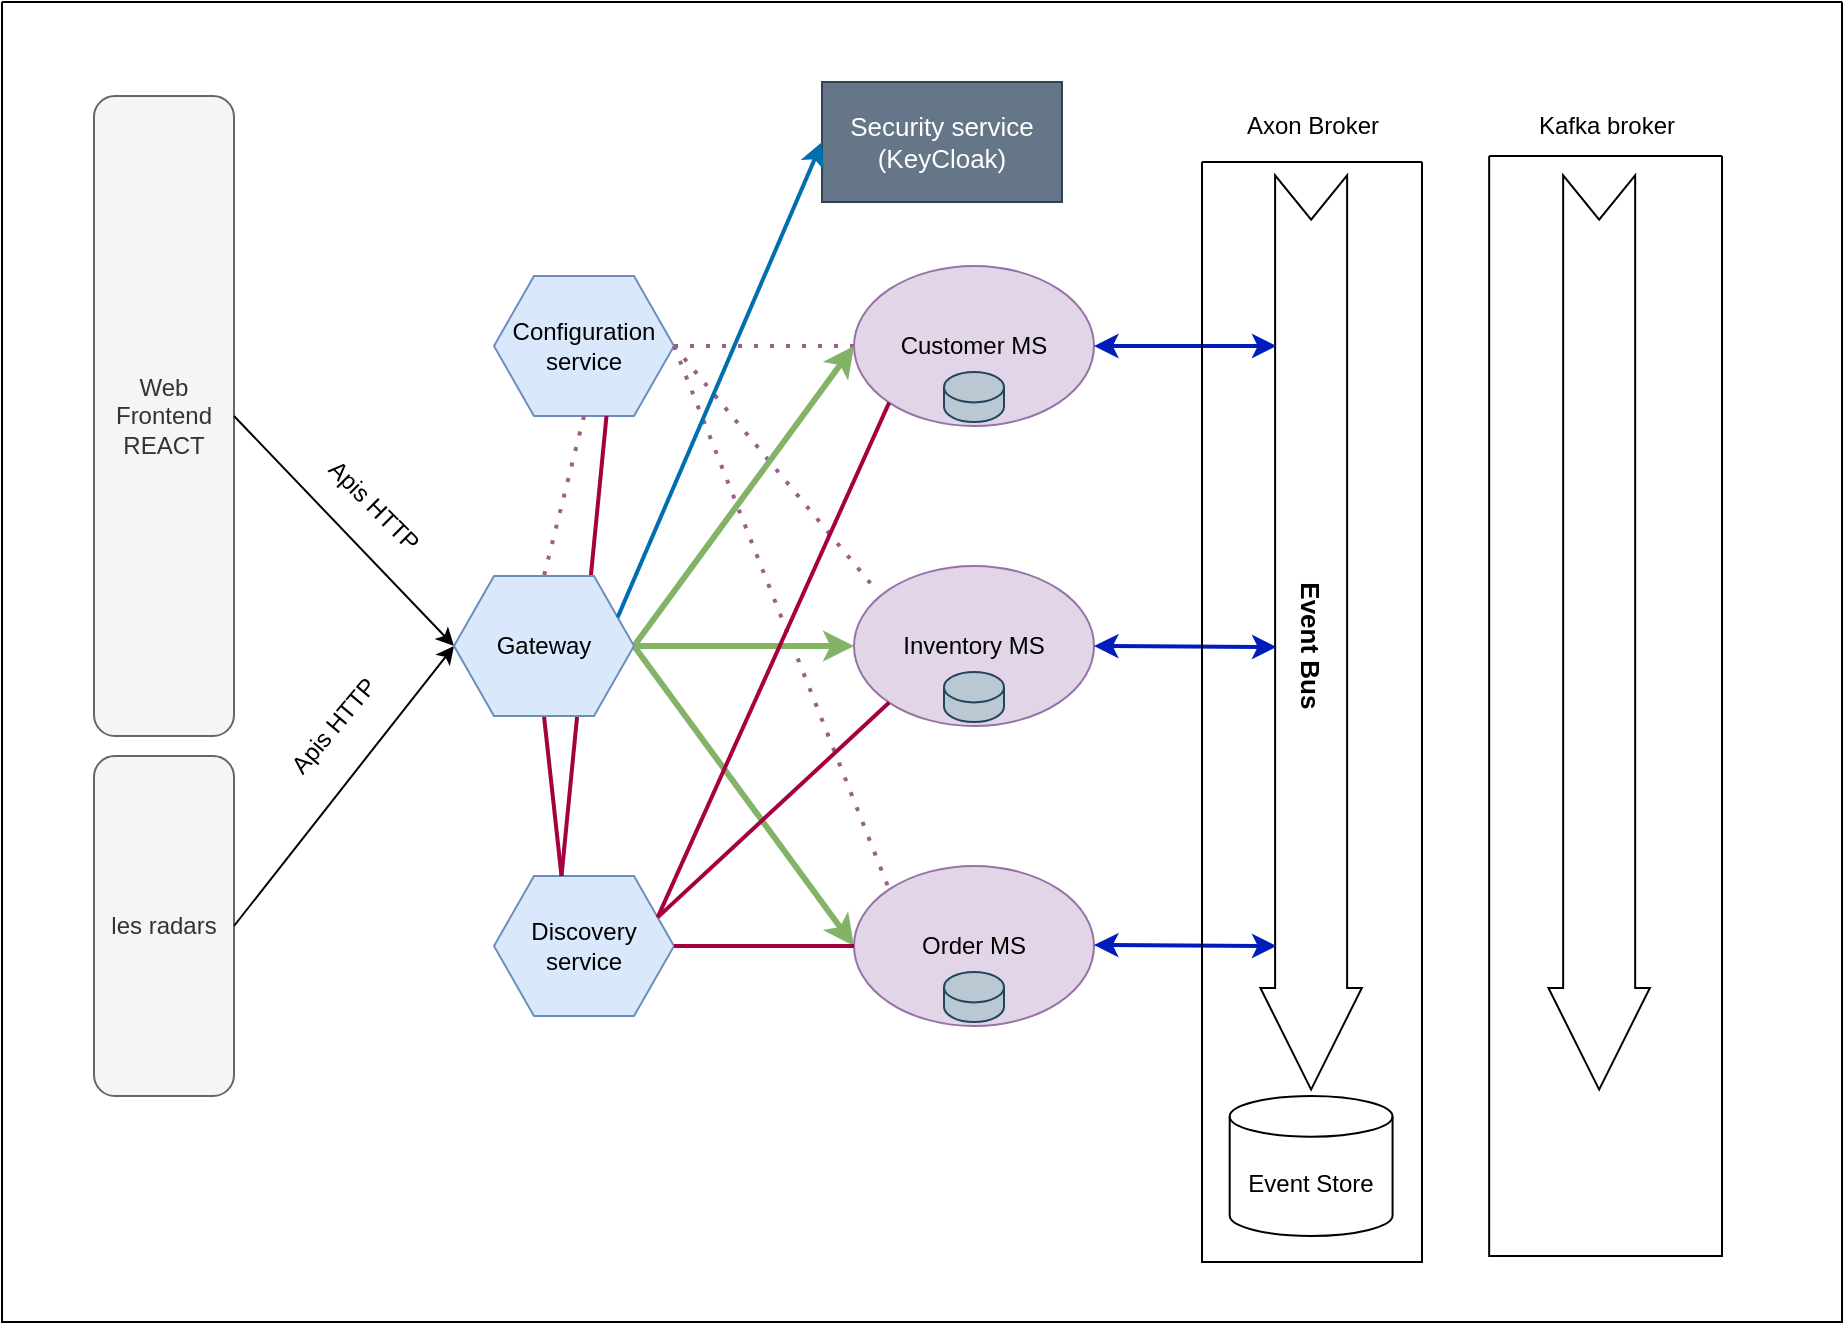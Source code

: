 <mxfile version="20.7.4" type="device"><diagram id="uX291F5ZvmLuKp5fw8M6" name="Page-1"><mxGraphModel dx="1235" dy="661" grid="1" gridSize="10" guides="1" tooltips="1" connect="1" arrows="1" fold="1" page="1" pageScale="1" pageWidth="827" pageHeight="1169" math="0" shadow="0"><root><mxCell id="0"/><mxCell id="1" parent="0"/><mxCell id="STBUdWEkO56dGIFPtvHy-1" value="Web Frontend REACT" style="rounded=1;whiteSpace=wrap;html=1;fillColor=#f5f5f5;fontColor=#333333;strokeColor=#666666;" parent="1" vertex="1"><mxGeometry x="106" y="107" width="70" height="320" as="geometry"/></mxCell><mxCell id="STBUdWEkO56dGIFPtvHy-2" value="les radars" style="rounded=1;whiteSpace=wrap;html=1;fillColor=#f5f5f5;fontColor=#333333;strokeColor=#666666;" parent="1" vertex="1"><mxGeometry x="106" y="437" width="70" height="170" as="geometry"/></mxCell><mxCell id="STBUdWEkO56dGIFPtvHy-5" value="Configuration service" style="shape=hexagon;perimeter=hexagonPerimeter2;whiteSpace=wrap;html=1;fixedSize=1;fillColor=#dae8fc;strokeColor=#6c8ebf;" parent="1" vertex="1"><mxGeometry x="306" y="197" width="90" height="70" as="geometry"/></mxCell><mxCell id="STBUdWEkO56dGIFPtvHy-6" value="Discovery service" style="shape=hexagon;perimeter=hexagonPerimeter2;whiteSpace=wrap;html=1;fixedSize=1;fillColor=#dae8fc;strokeColor=#6c8ebf;" parent="1" vertex="1"><mxGeometry x="306" y="497" width="90" height="70" as="geometry"/></mxCell><mxCell id="STBUdWEkO56dGIFPtvHy-7" value="" style="endArrow=classic;html=1;rounded=0;exitX=1;exitY=0.5;exitDx=0;exitDy=0;entryX=0;entryY=0.5;entryDx=0;entryDy=0;" parent="1" source="STBUdWEkO56dGIFPtvHy-1" target="STBUdWEkO56dGIFPtvHy-3" edge="1"><mxGeometry width="50" height="50" relative="1" as="geometry"><mxPoint x="366" y="417" as="sourcePoint"/><mxPoint x="416" y="367" as="targetPoint"/></mxGeometry></mxCell><mxCell id="STBUdWEkO56dGIFPtvHy-8" value="" style="endArrow=classic;html=1;rounded=0;exitX=1;exitY=0.5;exitDx=0;exitDy=0;entryX=0;entryY=0.5;entryDx=0;entryDy=0;" parent="1" source="STBUdWEkO56dGIFPtvHy-2" target="STBUdWEkO56dGIFPtvHy-3" edge="1"><mxGeometry width="50" height="50" relative="1" as="geometry"><mxPoint x="366" y="417" as="sourcePoint"/><mxPoint x="276" y="387" as="targetPoint"/></mxGeometry></mxCell><mxCell id="STBUdWEkO56dGIFPtvHy-10" value="Apis HTTP" style="text;html=1;strokeColor=none;fillColor=none;align=center;verticalAlign=middle;whiteSpace=wrap;rounded=0;rotation=45;" parent="1" vertex="1"><mxGeometry x="216" y="297" width="60" height="30" as="geometry"/></mxCell><mxCell id="STBUdWEkO56dGIFPtvHy-11" value="Apis HTTP" style="text;html=1;strokeColor=none;fillColor=none;align=center;verticalAlign=middle;whiteSpace=wrap;rounded=0;rotation=-50;" parent="1" vertex="1"><mxGeometry x="196" y="407" width="60" height="30" as="geometry"/></mxCell><mxCell id="STBUdWEkO56dGIFPtvHy-20" value="" style="group" parent="1" vertex="1" connectable="0"><mxGeometry x="486" y="192" width="120" height="80" as="geometry"/></mxCell><mxCell id="STBUdWEkO56dGIFPtvHy-13" value="Customer MS" style="ellipse;whiteSpace=wrap;html=1;fillColor=#e1d5e7;strokeColor=#9673a6;" parent="STBUdWEkO56dGIFPtvHy-20" vertex="1"><mxGeometry width="120" height="80" as="geometry"/></mxCell><mxCell id="STBUdWEkO56dGIFPtvHy-18" value="" style="shape=cylinder3;whiteSpace=wrap;html=1;boundedLbl=1;backgroundOutline=1;size=7.6;fillColor=#bac8d3;strokeColor=#23445d;" parent="STBUdWEkO56dGIFPtvHy-20" vertex="1"><mxGeometry x="45" y="53" width="30" height="25" as="geometry"/></mxCell><mxCell id="STBUdWEkO56dGIFPtvHy-21" value="" style="group" parent="1" vertex="1" connectable="0"><mxGeometry x="486" y="342" width="120" height="80" as="geometry"/></mxCell><mxCell id="STBUdWEkO56dGIFPtvHy-22" value="Inventory MS" style="ellipse;whiteSpace=wrap;html=1;fillColor=#e1d5e7;strokeColor=#9673a6;" parent="STBUdWEkO56dGIFPtvHy-21" vertex="1"><mxGeometry width="120" height="80" as="geometry"/></mxCell><mxCell id="STBUdWEkO56dGIFPtvHy-23" value="" style="shape=cylinder3;whiteSpace=wrap;html=1;boundedLbl=1;backgroundOutline=1;size=7.6;fillColor=#bac8d3;strokeColor=#23445d;" parent="STBUdWEkO56dGIFPtvHy-21" vertex="1"><mxGeometry x="45" y="53" width="30" height="25" as="geometry"/></mxCell><mxCell id="STBUdWEkO56dGIFPtvHy-25" value="" style="group" parent="1" vertex="1" connectable="0"><mxGeometry x="486" y="492" width="120" height="80" as="geometry"/></mxCell><mxCell id="STBUdWEkO56dGIFPtvHy-26" value="Order MS" style="ellipse;whiteSpace=wrap;html=1;fillColor=#e1d5e7;strokeColor=#9673a6;" parent="STBUdWEkO56dGIFPtvHy-25" vertex="1"><mxGeometry width="120" height="80" as="geometry"/></mxCell><mxCell id="STBUdWEkO56dGIFPtvHy-27" value="" style="shape=cylinder3;whiteSpace=wrap;html=1;boundedLbl=1;backgroundOutline=1;size=7.6;fillColor=#bac8d3;strokeColor=#23445d;" parent="STBUdWEkO56dGIFPtvHy-25" vertex="1"><mxGeometry x="45" y="53" width="30" height="25" as="geometry"/></mxCell><mxCell id="STBUdWEkO56dGIFPtvHy-31" value="" style="endArrow=none;dashed=1;html=1;dashPattern=1 3;strokeWidth=2;rounded=0;exitX=1;exitY=0.5;exitDx=0;exitDy=0;fillColor=#e6d0de;gradientColor=#d5739d;strokeColor=#996185;entryX=0;entryY=0.5;entryDx=0;entryDy=0;" parent="1" source="STBUdWEkO56dGIFPtvHy-5" target="STBUdWEkO56dGIFPtvHy-13" edge="1"><mxGeometry width="50" height="50" relative="1" as="geometry"><mxPoint x="406" y="407" as="sourcePoint"/><mxPoint x="496" y="257" as="targetPoint"/></mxGeometry></mxCell><mxCell id="STBUdWEkO56dGIFPtvHy-32" value="" style="endArrow=none;dashed=1;html=1;dashPattern=1 3;strokeWidth=2;rounded=0;entryX=0.1;entryY=0.165;entryDx=0;entryDy=0;fillColor=#e6d0de;gradientColor=#d5739d;strokeColor=#996185;exitX=1;exitY=0.5;exitDx=0;exitDy=0;entryPerimeter=0;" parent="1" source="STBUdWEkO56dGIFPtvHy-5" target="STBUdWEkO56dGIFPtvHy-22" edge="1"><mxGeometry width="50" height="50" relative="1" as="geometry"><mxPoint x="446" y="267" as="sourcePoint"/><mxPoint x="496" y="392" as="targetPoint"/></mxGeometry></mxCell><mxCell id="STBUdWEkO56dGIFPtvHy-33" value="" style="endArrow=none;dashed=1;html=1;dashPattern=1 3;strokeWidth=2;rounded=0;fillColor=#e6d0de;gradientColor=#d5739d;strokeColor=#996185;entryX=0;entryY=0;entryDx=0;entryDy=0;exitX=1;exitY=0.5;exitDx=0;exitDy=0;" parent="1" source="STBUdWEkO56dGIFPtvHy-5" target="STBUdWEkO56dGIFPtvHy-26" edge="1"><mxGeometry width="50" height="50" relative="1" as="geometry"><mxPoint x="416" y="357" as="sourcePoint"/><mxPoint x="496" y="242" as="targetPoint"/></mxGeometry></mxCell><mxCell id="STBUdWEkO56dGIFPtvHy-34" value="" style="endArrow=none;dashed=1;html=1;dashPattern=1 3;strokeWidth=2;rounded=0;fillColor=#e6d0de;gradientColor=#d5739d;strokeColor=#996185;exitX=0.5;exitY=1;exitDx=0;exitDy=0;entryX=0.5;entryY=0;entryDx=0;entryDy=0;" parent="1" source="STBUdWEkO56dGIFPtvHy-5" target="STBUdWEkO56dGIFPtvHy-3" edge="1"><mxGeometry width="50" height="50" relative="1" as="geometry"><mxPoint x="406" y="242" as="sourcePoint"/><mxPoint x="496" y="547" as="targetPoint"/></mxGeometry></mxCell><mxCell id="STBUdWEkO56dGIFPtvHy-40" value="" style="endArrow=classic;html=1;rounded=0;exitX=1;exitY=0.5;exitDx=0;exitDy=0;entryX=0;entryY=0.5;entryDx=0;entryDy=0;fillColor=#d5e8d4;gradientColor=#97d077;strokeColor=#82b366;strokeWidth=3;" parent="1" source="STBUdWEkO56dGIFPtvHy-3" target="STBUdWEkO56dGIFPtvHy-13" edge="1"><mxGeometry width="50" height="50" relative="1" as="geometry"><mxPoint x="406" y="447" as="sourcePoint"/><mxPoint x="456" y="397" as="targetPoint"/></mxGeometry></mxCell><mxCell id="STBUdWEkO56dGIFPtvHy-42" value="" style="endArrow=classic;html=1;rounded=0;exitX=1;exitY=0.5;exitDx=0;exitDy=0;entryX=0;entryY=0.5;entryDx=0;entryDy=0;fillColor=#d5e8d4;gradientColor=#97d077;strokeColor=#82b366;strokeWidth=3;" parent="1" source="STBUdWEkO56dGIFPtvHy-3" target="STBUdWEkO56dGIFPtvHy-22" edge="1"><mxGeometry width="50" height="50" relative="1" as="geometry"><mxPoint x="386" y="392" as="sourcePoint"/><mxPoint x="496" y="242" as="targetPoint"/></mxGeometry></mxCell><mxCell id="STBUdWEkO56dGIFPtvHy-43" value="" style="endArrow=classic;html=1;rounded=0;exitX=1;exitY=0.5;exitDx=0;exitDy=0;entryX=0;entryY=0.5;entryDx=0;entryDy=0;fillColor=#d5e8d4;gradientColor=#97d077;strokeColor=#82b366;strokeWidth=3;" parent="1" source="STBUdWEkO56dGIFPtvHy-3" target="STBUdWEkO56dGIFPtvHy-26" edge="1"><mxGeometry width="50" height="50" relative="1" as="geometry"><mxPoint x="386" y="392" as="sourcePoint"/><mxPoint x="496" y="392" as="targetPoint"/></mxGeometry></mxCell><mxCell id="STBUdWEkO56dGIFPtvHy-51" value="Event Store" style="shape=cylinder3;whiteSpace=wrap;html=1;boundedLbl=1;backgroundOutline=1;size=10.2;" parent="1" vertex="1"><mxGeometry x="673.84" y="607" width="81.44" height="70" as="geometry"/></mxCell><mxCell id="STBUdWEkO56dGIFPtvHy-52" value="" style="html=1;shadow=0;dashed=0;align=center;verticalAlign=middle;shape=mxgraph.arrows2.arrow;dy=0.29;dx=50.84;notch=22.2;rotation=90;" parent="1" vertex="1"><mxGeometry x="485.98" y="349.86" width="457.16" height="50.72" as="geometry"/></mxCell><mxCell id="STBUdWEkO56dGIFPtvHy-53" value="&lt;font style=&quot;font-size: 13px;&quot;&gt;&lt;b&gt;Event Bus&lt;/b&gt;&lt;/font&gt;" style="text;html=1;strokeColor=none;fillColor=none;align=center;verticalAlign=middle;whiteSpace=wrap;rounded=0;rotation=90;" parent="1" vertex="1"><mxGeometry x="658.84" y="367" width="111.44" height="30" as="geometry"/></mxCell><mxCell id="STBUdWEkO56dGIFPtvHy-57" value="" style="endArrow=none;html=1;rounded=0;strokeWidth=2;exitX=1;exitY=0.5;exitDx=0;exitDy=0;entryX=0;entryY=0.5;entryDx=0;entryDy=0;fillColor=#d80073;strokeColor=#A50040;" parent="1" source="STBUdWEkO56dGIFPtvHy-6" target="STBUdWEkO56dGIFPtvHy-26" edge="1"><mxGeometry width="50" height="50" relative="1" as="geometry"><mxPoint x="546" y="447" as="sourcePoint"/><mxPoint x="596" y="397" as="targetPoint"/></mxGeometry></mxCell><mxCell id="STBUdWEkO56dGIFPtvHy-60" value="" style="endArrow=none;html=1;rounded=0;strokeWidth=2;exitX=1;exitY=0.25;exitDx=0;exitDy=0;entryX=0;entryY=1;entryDx=0;entryDy=0;fillColor=#d80073;strokeColor=#A50040;" parent="1" source="STBUdWEkO56dGIFPtvHy-6" target="STBUdWEkO56dGIFPtvHy-22" edge="1"><mxGeometry width="50" height="50" relative="1" as="geometry"><mxPoint x="406" y="542" as="sourcePoint"/><mxPoint x="496" y="542" as="targetPoint"/></mxGeometry></mxCell><mxCell id="STBUdWEkO56dGIFPtvHy-61" value="" style="endArrow=none;html=1;rounded=0;strokeWidth=2;exitX=1;exitY=0.25;exitDx=0;exitDy=0;entryX=0;entryY=1;entryDx=0;entryDy=0;fillColor=#d80073;strokeColor=#A50040;" parent="1" source="STBUdWEkO56dGIFPtvHy-6" target="STBUdWEkO56dGIFPtvHy-13" edge="1"><mxGeometry width="50" height="50" relative="1" as="geometry"><mxPoint x="397.818" y="527.682" as="sourcePoint"/><mxPoint x="513.574" y="420.284" as="targetPoint"/></mxGeometry></mxCell><mxCell id="STBUdWEkO56dGIFPtvHy-62" value="" style="endArrow=classic;startArrow=classic;html=1;rounded=0;strokeWidth=2;exitX=0.516;exitY=0.842;exitDx=0;exitDy=0;exitPerimeter=0;entryX=1;entryY=0.5;entryDx=0;entryDy=0;fillColor=#0050ef;strokeColor=#001DBC;" parent="1" source="STBUdWEkO56dGIFPtvHy-52" target="STBUdWEkO56dGIFPtvHy-22" edge="1"><mxGeometry width="50" height="50" relative="1" as="geometry"><mxPoint x="546" y="447" as="sourcePoint"/><mxPoint x="616" y="387" as="targetPoint"/></mxGeometry></mxCell><mxCell id="STBUdWEkO56dGIFPtvHy-63" value="" style="endArrow=classic;startArrow=classic;html=1;rounded=0;strokeWidth=2;exitX=0.516;exitY=0.842;exitDx=0;exitDy=0;exitPerimeter=0;entryX=1;entryY=0.5;entryDx=0;entryDy=0;fillColor=#0050ef;strokeColor=#001DBC;" parent="1" edge="1"><mxGeometry width="50" height="50" relative="1" as="geometry"><mxPoint x="697.214" y="532.035" as="sourcePoint"/><mxPoint x="606" y="531.5" as="targetPoint"/></mxGeometry></mxCell><mxCell id="STBUdWEkO56dGIFPtvHy-64" value="" style="endArrow=classic;startArrow=classic;html=1;rounded=0;strokeWidth=2;exitX=0.516;exitY=0.842;exitDx=0;exitDy=0;exitPerimeter=0;entryX=1;entryY=0.5;entryDx=0;entryDy=0;fillColor=#0050ef;strokeColor=#001DBC;" parent="1" edge="1" target="STBUdWEkO56dGIFPtvHy-13"><mxGeometry width="50" height="50" relative="1" as="geometry"><mxPoint x="697.214" y="232.035" as="sourcePoint"/><mxPoint x="606" y="231.5" as="targetPoint"/></mxGeometry></mxCell><mxCell id="STBUdWEkO56dGIFPtvHy-65" value="" style="endArrow=none;html=1;rounded=0;strokeWidth=2;exitX=0.375;exitY=0;exitDx=0;exitDy=0;entryX=0.5;entryY=1;entryDx=0;entryDy=0;fillColor=#d80073;strokeColor=#A50040;" parent="1" source="STBUdWEkO56dGIFPtvHy-6" target="STBUdWEkO56dGIFPtvHy-3" edge="1"><mxGeometry width="50" height="50" relative="1" as="geometry"><mxPoint x="397.818" y="527.682" as="sourcePoint"/><mxPoint x="513.574" y="270.284" as="targetPoint"/></mxGeometry></mxCell><mxCell id="STBUdWEkO56dGIFPtvHy-66" value="" style="endArrow=none;html=1;rounded=0;strokeWidth=2;exitX=0.375;exitY=0;exitDx=0;exitDy=0;entryX=0.625;entryY=1;entryDx=0;entryDy=0;fillColor=#d80073;strokeColor=#A50040;" parent="1" source="STBUdWEkO56dGIFPtvHy-6" target="STBUdWEkO56dGIFPtvHy-5" edge="1"><mxGeometry width="50" height="50" relative="1" as="geometry"><mxPoint x="349.75" y="507" as="sourcePoint"/><mxPoint x="341" y="427" as="targetPoint"/></mxGeometry></mxCell><mxCell id="STBUdWEkO56dGIFPtvHy-3" value="Gateway" style="shape=hexagon;perimeter=hexagonPerimeter2;whiteSpace=wrap;html=1;fixedSize=1;fillColor=#dae8fc;strokeColor=#6c8ebf;" parent="1" vertex="1"><mxGeometry x="286" y="347" width="90" height="70" as="geometry"/></mxCell><mxCell id="STBUdWEkO56dGIFPtvHy-67" value="" style="swimlane;startSize=0;fontSize=13;" parent="1" vertex="1"><mxGeometry x="60" y="60" width="920" height="660" as="geometry"/></mxCell><mxCell id="STBUdWEkO56dGIFPtvHy-68" value="Security service&lt;br&gt;(KeyCloak)" style="rounded=0;whiteSpace=wrap;html=1;fontSize=13;fillColor=#647687;fontColor=#ffffff;strokeColor=#314354;" parent="STBUdWEkO56dGIFPtvHy-67" vertex="1"><mxGeometry x="410" y="40" width="120" height="60" as="geometry"/></mxCell><mxCell id="usD85dN1SIJMPgA0iqLt-2" value="Axon Broker" style="text;html=1;align=center;verticalAlign=middle;resizable=0;points=[];autosize=1;strokeColor=none;fillColor=none;" vertex="1" parent="STBUdWEkO56dGIFPtvHy-67"><mxGeometry x="610" y="47" width="90" height="30" as="geometry"/></mxCell><mxCell id="usD85dN1SIJMPgA0iqLt-4" value="" style="swimlane;startSize=0;" vertex="1" parent="STBUdWEkO56dGIFPtvHy-67"><mxGeometry x="743.58" y="77" width="116.42" height="550" as="geometry"/></mxCell><mxCell id="usD85dN1SIJMPgA0iqLt-3" value="" style="html=1;shadow=0;dashed=0;align=center;verticalAlign=middle;shape=mxgraph.arrows2.arrow;dy=0.29;dx=50.84;notch=22.2;rotation=90;" vertex="1" parent="usD85dN1SIJMPgA0iqLt-4"><mxGeometry x="-173.58" y="212.86" width="457.16" height="50.72" as="geometry"/></mxCell><mxCell id="usD85dN1SIJMPgA0iqLt-5" value="Kafka broker" style="text;html=1;align=center;verticalAlign=middle;resizable=0;points=[];autosize=1;strokeColor=none;fillColor=none;" vertex="1" parent="STBUdWEkO56dGIFPtvHy-67"><mxGeometry x="756.79" y="47" width="90" height="30" as="geometry"/></mxCell><mxCell id="STBUdWEkO56dGIFPtvHy-69" value="" style="endArrow=classic;html=1;rounded=0;strokeWidth=2;fontSize=13;exitX=1;exitY=0.25;exitDx=0;exitDy=0;entryX=0;entryY=0.5;entryDx=0;entryDy=0;fillColor=#1ba1e2;strokeColor=#006EAF;" parent="1" source="STBUdWEkO56dGIFPtvHy-3" target="STBUdWEkO56dGIFPtvHy-68" edge="1"><mxGeometry width="50" height="50" relative="1" as="geometry"><mxPoint x="390" y="420" as="sourcePoint"/><mxPoint x="440" y="370" as="targetPoint"/></mxGeometry></mxCell><mxCell id="usD85dN1SIJMPgA0iqLt-1" value="" style="swimlane;startSize=0;" vertex="1" parent="1"><mxGeometry x="660" y="140" width="110" height="550" as="geometry"/></mxCell></root></mxGraphModel></diagram></mxfile>